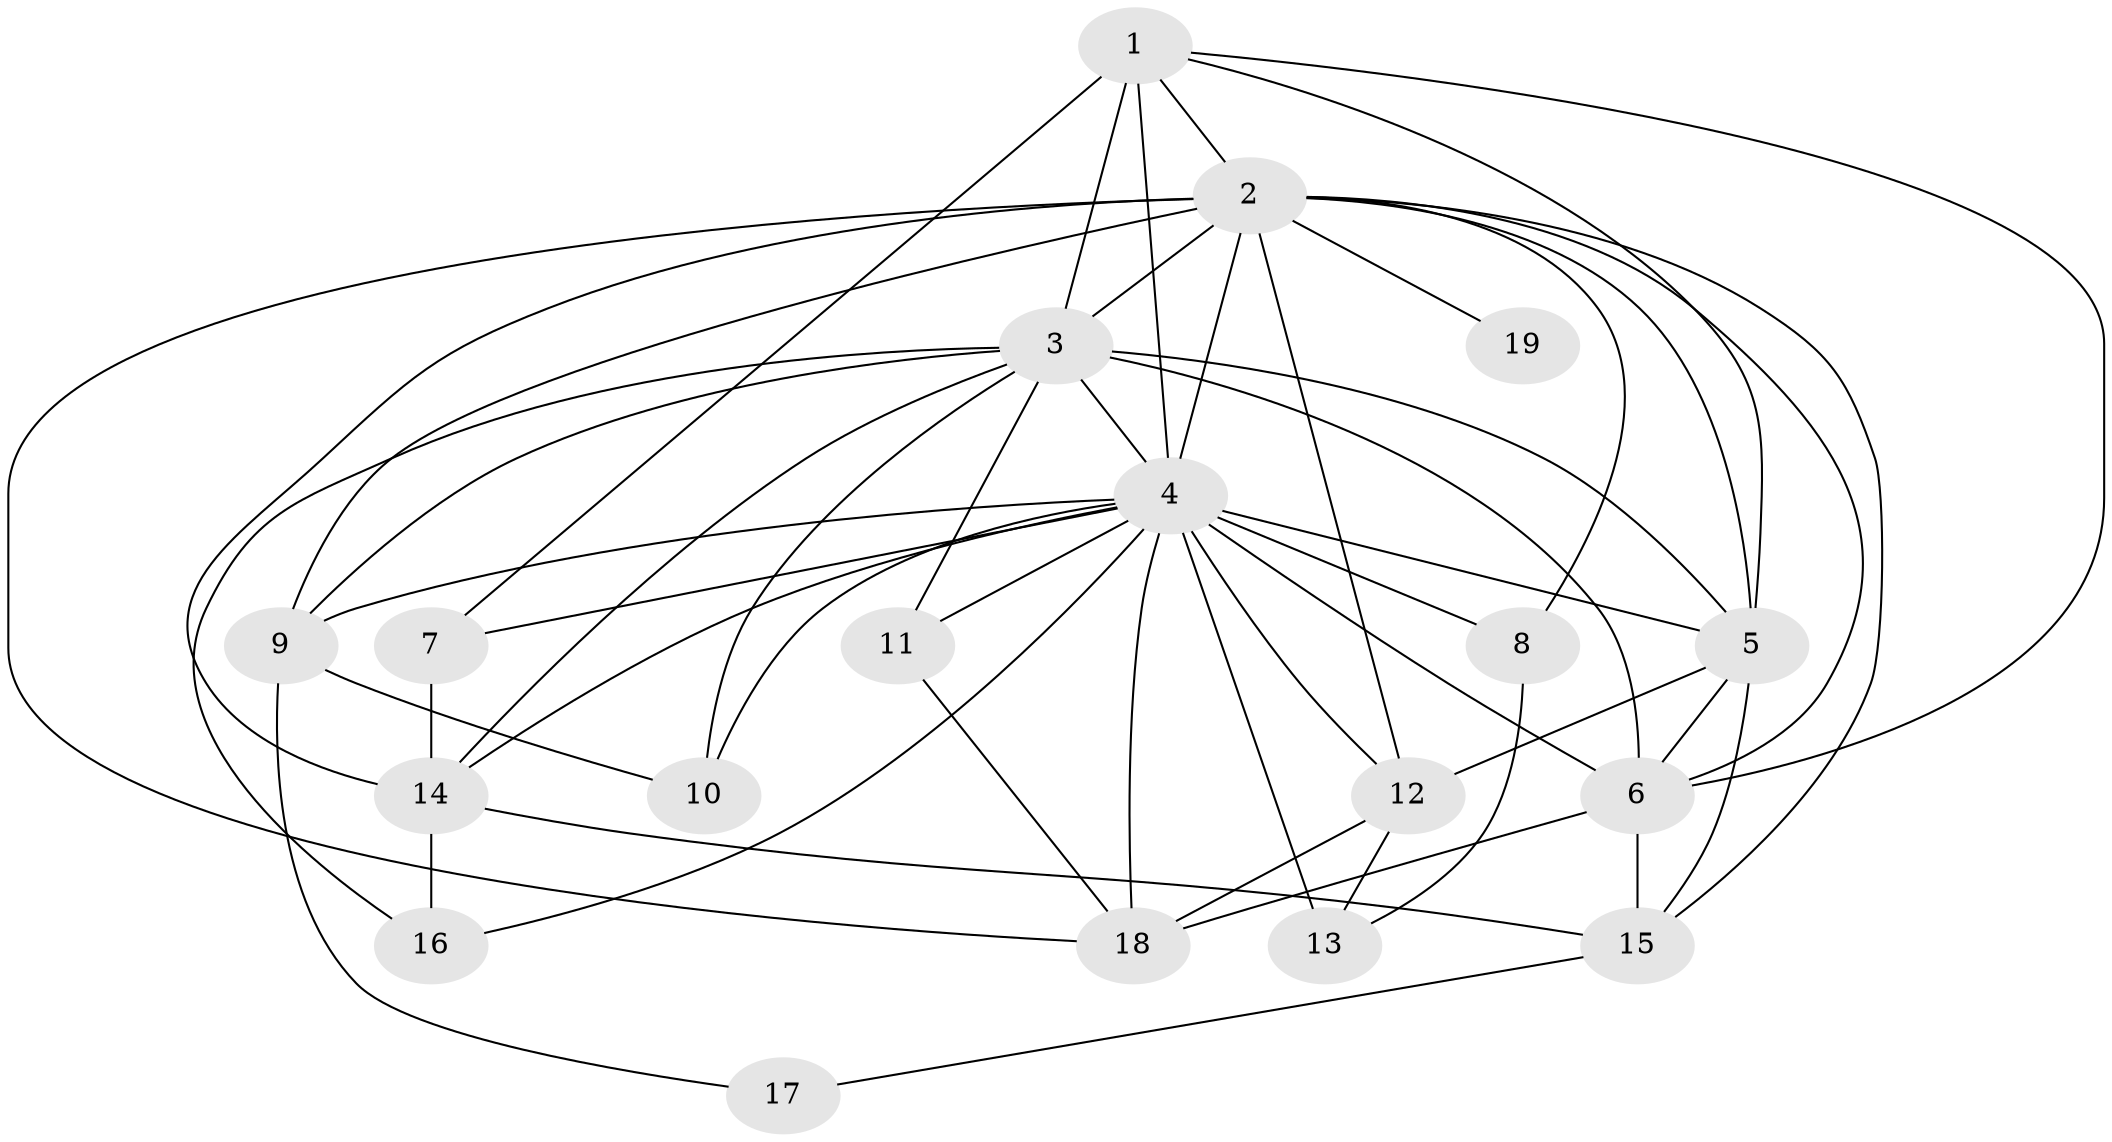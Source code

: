 // original degree distribution, {16: 0.034482758620689655, 13: 0.034482758620689655, 11: 0.017241379310344827, 23: 0.017241379310344827, 18: 0.034482758620689655, 15: 0.017241379310344827, 21: 0.017241379310344827, 3: 0.15517241379310345, 2: 0.5862068965517241, 4: 0.05172413793103448, 5: 0.017241379310344827, 6: 0.017241379310344827}
// Generated by graph-tools (version 1.1) at 2025/49/03/04/25 22:49:30]
// undirected, 19 vertices, 52 edges
graph export_dot {
  node [color=gray90,style=filled];
  1;
  2;
  3;
  4;
  5;
  6;
  7;
  8;
  9;
  10;
  11;
  12;
  13;
  14;
  15;
  16;
  17;
  18;
  19;
  1 -- 2 [weight=3.0];
  1 -- 3 [weight=2.0];
  1 -- 4 [weight=2.0];
  1 -- 5 [weight=1.0];
  1 -- 6 [weight=2.0];
  1 -- 7 [weight=5.0];
  2 -- 3 [weight=8.0];
  2 -- 4 [weight=7.0];
  2 -- 5 [weight=4.0];
  2 -- 6 [weight=3.0];
  2 -- 8 [weight=1.0];
  2 -- 9 [weight=1.0];
  2 -- 12 [weight=3.0];
  2 -- 14 [weight=2.0];
  2 -- 15 [weight=1.0];
  2 -- 18 [weight=1.0];
  2 -- 19 [weight=1.0];
  3 -- 4 [weight=4.0];
  3 -- 5 [weight=2.0];
  3 -- 6 [weight=2.0];
  3 -- 9 [weight=3.0];
  3 -- 10 [weight=1.0];
  3 -- 11 [weight=1.0];
  3 -- 14 [weight=1.0];
  3 -- 16 [weight=1.0];
  4 -- 5 [weight=2.0];
  4 -- 6 [weight=3.0];
  4 -- 7 [weight=2.0];
  4 -- 8 [weight=2.0];
  4 -- 9 [weight=2.0];
  4 -- 10 [weight=2.0];
  4 -- 11 [weight=2.0];
  4 -- 12 [weight=2.0];
  4 -- 13 [weight=2.0];
  4 -- 14 [weight=1.0];
  4 -- 16 [weight=1.0];
  4 -- 18 [weight=2.0];
  5 -- 6 [weight=1.0];
  5 -- 12 [weight=6.0];
  5 -- 15 [weight=1.0];
  6 -- 15 [weight=1.0];
  6 -- 18 [weight=3.0];
  7 -- 14 [weight=2.0];
  8 -- 13 [weight=1.0];
  9 -- 10 [weight=1.0];
  9 -- 17 [weight=1.0];
  11 -- 18 [weight=1.0];
  12 -- 13 [weight=1.0];
  12 -- 18 [weight=1.0];
  14 -- 15 [weight=1.0];
  14 -- 16 [weight=2.0];
  15 -- 17 [weight=1.0];
}
